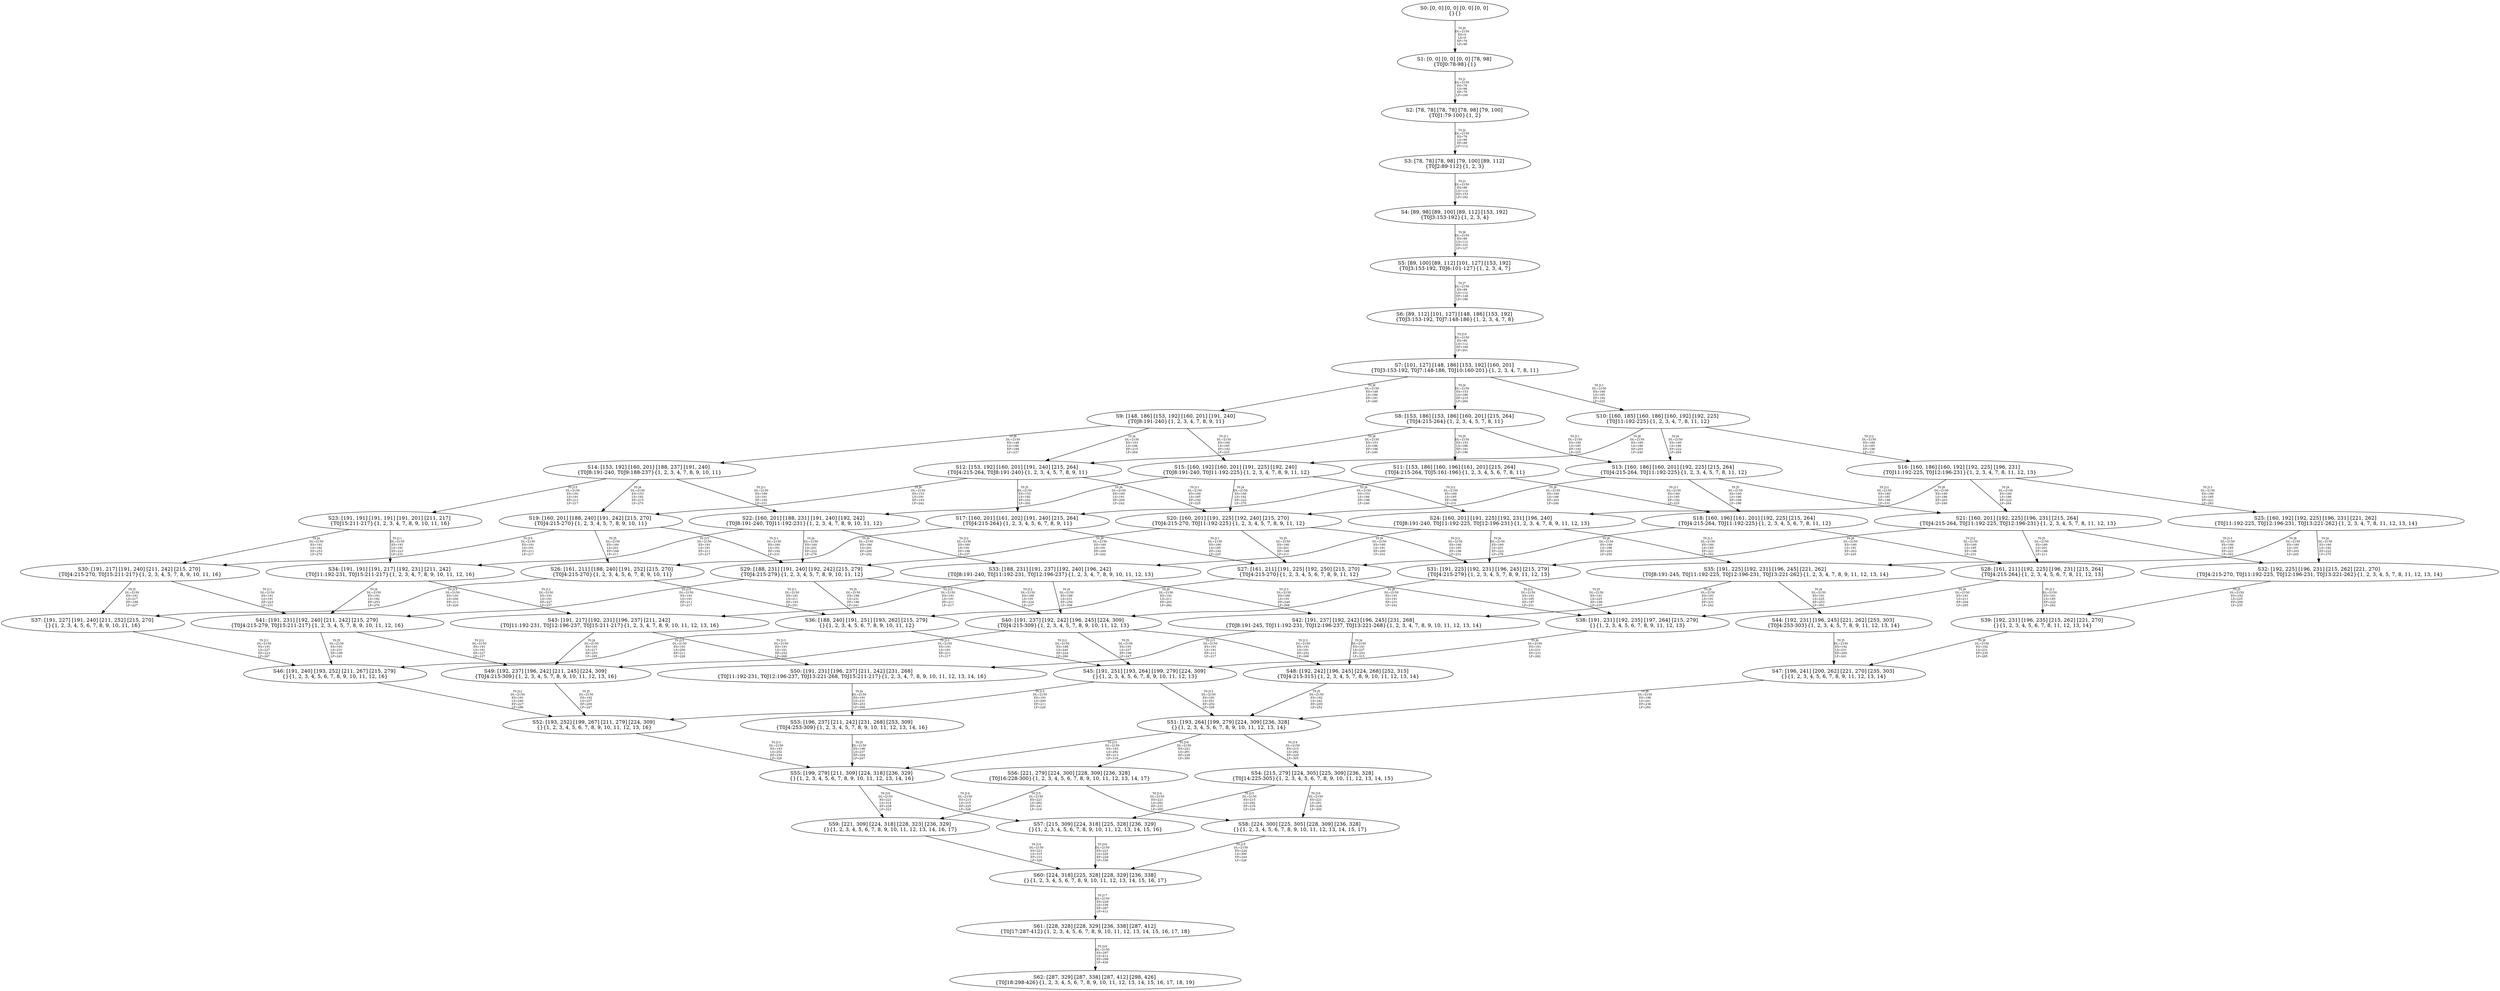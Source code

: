 digraph {
	S0[label="S0: [0, 0] [0, 0] [0, 0] [0, 0] \n{}{}"];
	S1[label="S1: [0, 0] [0, 0] [0, 0] [78, 98] \n{T0J0:78-98}{1}"];
	S2[label="S2: [78, 78] [78, 78] [78, 98] [79, 100] \n{T0J1:79-100}{1, 2}"];
	S3[label="S3: [78, 78] [78, 98] [79, 100] [89, 112] \n{T0J2:89-112}{1, 2, 3}"];
	S4[label="S4: [89, 98] [89, 100] [89, 112] [153, 192] \n{T0J3:153-192}{1, 2, 3, 4}"];
	S5[label="S5: [89, 100] [89, 112] [101, 127] [153, 192] \n{T0J3:153-192, T0J6:101-127}{1, 2, 3, 4, 7}"];
	S6[label="S6: [89, 112] [101, 127] [148, 186] [153, 192] \n{T0J3:153-192, T0J7:148-186}{1, 2, 3, 4, 7, 8}"];
	S7[label="S7: [101, 127] [148, 186] [153, 192] [160, 201] \n{T0J3:153-192, T0J7:148-186, T0J10:160-201}{1, 2, 3, 4, 7, 8, 11}"];
	S8[label="S8: [153, 186] [153, 186] [160, 201] [215, 264] \n{T0J4:215-264}{1, 2, 3, 4, 5, 7, 8, 11}"];
	S9[label="S9: [148, 186] [153, 192] [160, 201] [191, 240] \n{T0J8:191-240}{1, 2, 3, 4, 7, 8, 9, 11}"];
	S10[label="S10: [160, 185] [160, 186] [160, 192] [192, 225] \n{T0J11:192-225}{1, 2, 3, 4, 7, 8, 11, 12}"];
	S11[label="S11: [153, 186] [160, 196] [161, 201] [215, 264] \n{T0J4:215-264, T0J5:161-196}{1, 2, 3, 4, 5, 6, 7, 8, 11}"];
	S12[label="S12: [153, 192] [160, 201] [191, 240] [215, 264] \n{T0J4:215-264, T0J8:191-240}{1, 2, 3, 4, 5, 7, 8, 9, 11}"];
	S13[label="S13: [160, 186] [160, 201] [192, 225] [215, 264] \n{T0J4:215-264, T0J11:192-225}{1, 2, 3, 4, 5, 7, 8, 11, 12}"];
	S14[label="S14: [153, 192] [160, 201] [188, 237] [191, 240] \n{T0J8:191-240, T0J9:188-237}{1, 2, 3, 4, 7, 8, 9, 10, 11}"];
	S15[label="S15: [160, 192] [160, 201] [191, 225] [192, 240] \n{T0J8:191-240, T0J11:192-225}{1, 2, 3, 4, 7, 8, 9, 11, 12}"];
	S16[label="S16: [160, 186] [160, 192] [192, 225] [196, 231] \n{T0J11:192-225, T0J12:196-231}{1, 2, 3, 4, 7, 8, 11, 12, 13}"];
	S17[label="S17: [160, 201] [161, 202] [191, 240] [215, 264] \n{T0J4:215-264}{1, 2, 3, 4, 5, 6, 7, 8, 9, 11}"];
	S18[label="S18: [160, 196] [161, 201] [192, 225] [215, 264] \n{T0J4:215-264, T0J11:192-225}{1, 2, 3, 4, 5, 6, 7, 8, 11, 12}"];
	S19[label="S19: [160, 201] [188, 240] [191, 242] [215, 270] \n{T0J4:215-270}{1, 2, 3, 4, 5, 7, 8, 9, 10, 11}"];
	S20[label="S20: [160, 201] [191, 225] [192, 240] [215, 270] \n{T0J4:215-270, T0J11:192-225}{1, 2, 3, 4, 5, 7, 8, 9, 11, 12}"];
	S21[label="S21: [160, 201] [192, 225] [196, 231] [215, 264] \n{T0J4:215-264, T0J11:192-225, T0J12:196-231}{1, 2, 3, 4, 5, 7, 8, 11, 12, 13}"];
	S22[label="S22: [160, 201] [188, 231] [191, 240] [192, 242] \n{T0J8:191-240, T0J11:192-231}{1, 2, 3, 4, 7, 8, 9, 10, 11, 12}"];
	S23[label="S23: [191, 191] [191, 191] [191, 201] [211, 217] \n{T0J15:211-217}{1, 2, 3, 4, 7, 8, 9, 10, 11, 16}"];
	S24[label="S24: [160, 201] [191, 225] [192, 231] [196, 240] \n{T0J8:191-240, T0J11:192-225, T0J12:196-231}{1, 2, 3, 4, 7, 8, 9, 11, 12, 13}"];
	S25[label="S25: [160, 192] [192, 225] [196, 231] [221, 262] \n{T0J11:192-225, T0J12:196-231, T0J13:221-262}{1, 2, 3, 4, 7, 8, 11, 12, 13, 14}"];
	S26[label="S26: [161, 211] [188, 240] [191, 252] [215, 270] \n{T0J4:215-270}{1, 2, 3, 4, 5, 6, 7, 8, 9, 10, 11}"];
	S27[label="S27: [161, 211] [191, 225] [192, 250] [215, 270] \n{T0J4:215-270}{1, 2, 3, 4, 5, 6, 7, 8, 9, 11, 12}"];
	S28[label="S28: [161, 211] [192, 225] [196, 231] [215, 264] \n{T0J4:215-264}{1, 2, 3, 4, 5, 6, 7, 8, 11, 12, 13}"];
	S29[label="S29: [188, 231] [191, 240] [192, 242] [215, 279] \n{T0J4:215-279}{1, 2, 3, 4, 5, 7, 8, 9, 10, 11, 12}"];
	S30[label="S30: [191, 217] [191, 240] [211, 242] [215, 270] \n{T0J4:215-270, T0J15:211-217}{1, 2, 3, 4, 5, 7, 8, 9, 10, 11, 16}"];
	S31[label="S31: [191, 225] [192, 231] [196, 245] [215, 279] \n{T0J4:215-279}{1, 2, 3, 4, 5, 7, 8, 9, 11, 12, 13}"];
	S32[label="S32: [192, 225] [196, 231] [215, 262] [221, 270] \n{T0J4:215-270, T0J11:192-225, T0J12:196-231, T0J13:221-262}{1, 2, 3, 4, 5, 7, 8, 11, 12, 13, 14}"];
	S33[label="S33: [188, 231] [191, 237] [192, 240] [196, 242] \n{T0J8:191-240, T0J11:192-231, T0J12:196-237}{1, 2, 3, 4, 7, 8, 9, 10, 11, 12, 13}"];
	S34[label="S34: [191, 191] [191, 217] [192, 231] [211, 242] \n{T0J11:192-231, T0J15:211-217}{1, 2, 3, 4, 7, 8, 9, 10, 11, 12, 16}"];
	S35[label="S35: [191, 225] [192, 231] [196, 245] [221, 262] \n{T0J8:191-245, T0J11:192-225, T0J12:196-231, T0J13:221-262}{1, 2, 3, 4, 7, 8, 9, 11, 12, 13, 14}"];
	S36[label="S36: [188, 240] [191, 251] [193, 262] [215, 279] \n{}{1, 2, 3, 4, 5, 6, 7, 8, 9, 10, 11, 12}"];
	S37[label="S37: [191, 227] [191, 240] [211, 252] [215, 270] \n{}{1, 2, 3, 4, 5, 6, 7, 8, 9, 10, 11, 16}"];
	S38[label="S38: [191, 231] [192, 235] [197, 264] [215, 279] \n{}{1, 2, 3, 4, 5, 6, 7, 8, 9, 11, 12, 13}"];
	S39[label="S39: [192, 231] [196, 235] [215, 262] [221, 270] \n{}{1, 2, 3, 4, 5, 6, 7, 8, 11, 12, 13, 14}"];
	S40[label="S40: [191, 237] [192, 242] [196, 245] [224, 309] \n{T0J4:215-309}{1, 2, 3, 4, 5, 7, 8, 9, 10, 11, 12, 13}"];
	S41[label="S41: [191, 231] [192, 240] [211, 242] [215, 279] \n{T0J4:215-279, T0J15:211-217}{1, 2, 3, 4, 5, 7, 8, 9, 10, 11, 12, 16}"];
	S42[label="S42: [191, 237] [192, 242] [196, 245] [231, 268] \n{T0J8:191-245, T0J11:192-231, T0J12:196-237, T0J13:221-268}{1, 2, 3, 4, 7, 8, 9, 10, 11, 12, 13, 14}"];
	S43[label="S43: [191, 217] [192, 231] [196, 237] [211, 242] \n{T0J11:192-231, T0J12:196-237, T0J15:211-217}{1, 2, 3, 4, 7, 8, 9, 10, 11, 12, 13, 16}"];
	S44[label="S44: [192, 231] [196, 245] [221, 262] [253, 303] \n{T0J4:253-303}{1, 2, 3, 4, 5, 7, 8, 9, 11, 12, 13, 14}"];
	S45[label="S45: [191, 251] [193, 264] [199, 279] [224, 309] \n{}{1, 2, 3, 4, 5, 6, 7, 8, 9, 10, 11, 12, 13}"];
	S46[label="S46: [191, 240] [193, 252] [211, 267] [215, 279] \n{}{1, 2, 3, 4, 5, 6, 7, 8, 9, 10, 11, 12, 16}"];
	S47[label="S47: [196, 241] [200, 262] [221, 270] [235, 303] \n{}{1, 2, 3, 4, 5, 6, 7, 8, 9, 11, 12, 13, 14}"];
	S48[label="S48: [192, 242] [196, 245] [224, 268] [252, 315] \n{T0J4:215-315}{1, 2, 3, 4, 5, 7, 8, 9, 10, 11, 12, 13, 14}"];
	S49[label="S49: [192, 237] [196, 242] [211, 245] [224, 309] \n{T0J4:215-309}{1, 2, 3, 4, 5, 7, 8, 9, 10, 11, 12, 13, 16}"];
	S50[label="S50: [191, 231] [196, 237] [211, 242] [231, 268] \n{T0J11:192-231, T0J12:196-237, T0J13:221-268, T0J15:211-217}{1, 2, 3, 4, 7, 8, 9, 10, 11, 12, 13, 14, 16}"];
	S51[label="S51: [193, 264] [199, 279] [224, 309] [236, 328] \n{}{1, 2, 3, 4, 5, 6, 7, 8, 9, 10, 11, 12, 13, 14}"];
	S52[label="S52: [193, 252] [199, 267] [211, 279] [224, 309] \n{}{1, 2, 3, 4, 5, 6, 7, 8, 9, 10, 11, 12, 13, 16}"];
	S53[label="S53: [196, 237] [211, 242] [231, 268] [253, 309] \n{T0J4:253-309}{1, 2, 3, 4, 5, 7, 8, 9, 10, 11, 12, 13, 14, 16}"];
	S54[label="S54: [215, 279] [224, 305] [225, 309] [236, 328] \n{T0J14:225-305}{1, 2, 3, 4, 5, 6, 7, 8, 9, 10, 11, 12, 13, 14, 15}"];
	S55[label="S55: [199, 279] [211, 309] [224, 318] [236, 329] \n{}{1, 2, 3, 4, 5, 6, 7, 8, 9, 10, 11, 12, 13, 14, 16}"];
	S56[label="S56: [221, 279] [224, 300] [228, 309] [236, 328] \n{T0J16:228-300}{1, 2, 3, 4, 5, 6, 7, 8, 9, 10, 11, 12, 13, 14, 17}"];
	S57[label="S57: [215, 309] [224, 318] [225, 328] [236, 329] \n{}{1, 2, 3, 4, 5, 6, 7, 8, 9, 10, 11, 12, 13, 14, 15, 16}"];
	S58[label="S58: [224, 300] [225, 305] [228, 309] [236, 328] \n{}{1, 2, 3, 4, 5, 6, 7, 8, 9, 10, 11, 12, 13, 14, 15, 17}"];
	S59[label="S59: [221, 309] [224, 318] [228, 323] [236, 329] \n{}{1, 2, 3, 4, 5, 6, 7, 8, 9, 10, 11, 12, 13, 14, 16, 17}"];
	S60[label="S60: [224, 318] [225, 328] [228, 329] [236, 338] \n{}{1, 2, 3, 4, 5, 6, 7, 8, 9, 10, 11, 12, 13, 14, 15, 16, 17}"];
	S61[label="S61: [228, 328] [228, 329] [236, 338] [287, 412] \n{T0J17:287-412}{1, 2, 3, 4, 5, 6, 7, 8, 9, 10, 11, 12, 13, 14, 15, 16, 17, 18}"];
	S62[label="S62: [287, 329] [287, 338] [287, 412] [298, 426] \n{T0J18:298-426}{1, 2, 3, 4, 5, 6, 7, 8, 9, 10, 11, 12, 13, 14, 15, 16, 17, 18, 19}"];
	S0 -> S1[label="T0 J0\nDL=2150\nES=0\nLS=0\nEF=78\nLF=98",fontsize=8];
	S1 -> S2[label="T0 J1\nDL=2150\nES=78\nLS=98\nEF=79\nLF=100",fontsize=8];
	S2 -> S3[label="T0 J2\nDL=2150\nES=78\nLS=98\nEF=89\nLF=112",fontsize=8];
	S3 -> S4[label="T0 J3\nDL=2150\nES=89\nLS=112\nEF=153\nLF=192",fontsize=8];
	S4 -> S5[label="T0 J6\nDL=2150\nES=89\nLS=112\nEF=101\nLF=127",fontsize=8];
	S5 -> S6[label="T0 J7\nDL=2150\nES=89\nLS=112\nEF=148\nLF=186",fontsize=8];
	S6 -> S7[label="T0 J10\nDL=2150\nES=89\nLS=112\nEF=160\nLF=201",fontsize=8];
	S7 -> S8[label="T0 J4\nDL=2150\nES=153\nLS=186\nEF=215\nLF=264",fontsize=8];
	S7 -> S9[label="T0 J8\nDL=2150\nES=148\nLS=186\nEF=191\nLF=240",fontsize=8];
	S7 -> S10[label="T0 J11\nDL=2150\nES=160\nLS=185\nEF=192\nLF=225",fontsize=8];
	S8 -> S11[label="T0 J5\nDL=2150\nES=153\nLS=186\nEF=161\nLF=196",fontsize=8];
	S8 -> S12[label="T0 J8\nDL=2150\nES=153\nLS=186\nEF=196\nLF=240",fontsize=8];
	S8 -> S13[label="T0 J11\nDL=2150\nES=160\nLS=185\nEF=192\nLF=225",fontsize=8];
	S9 -> S12[label="T0 J4\nDL=2150\nES=153\nLS=186\nEF=215\nLF=264",fontsize=8];
	S9 -> S14[label="T0 J9\nDL=2150\nES=148\nLS=186\nEF=188\nLF=237",fontsize=8];
	S9 -> S15[label="T0 J11\nDL=2150\nES=160\nLS=185\nEF=192\nLF=225",fontsize=8];
	S10 -> S13[label="T0 J4\nDL=2150\nES=160\nLS=186\nEF=222\nLF=264",fontsize=8];
	S10 -> S15[label="T0 J8\nDL=2150\nES=160\nLS=186\nEF=203\nLF=240",fontsize=8];
	S10 -> S16[label="T0 J12\nDL=2150\nES=160\nLS=185\nEF=196\nLF=231",fontsize=8];
	S11 -> S17[label="T0 J8\nDL=2150\nES=153\nLS=186\nEF=196\nLF=240",fontsize=8];
	S11 -> S18[label="T0 J11\nDL=2150\nES=160\nLS=185\nEF=192\nLF=225",fontsize=8];
	S12 -> S17[label="T0 J5\nDL=2150\nES=153\nLS=192\nEF=161\nLF=202",fontsize=8];
	S12 -> S19[label="T0 J9\nDL=2150\nES=153\nLS=191\nEF=193\nLF=242",fontsize=8];
	S12 -> S20[label="T0 J11\nDL=2150\nES=160\nLS=185\nEF=192\nLF=225",fontsize=8];
	S13 -> S18[label="T0 J5\nDL=2150\nES=160\nLS=186\nEF=168\nLF=196",fontsize=8];
	S13 -> S20[label="T0 J8\nDL=2150\nES=160\nLS=186\nEF=203\nLF=240",fontsize=8];
	S13 -> S21[label="T0 J12\nDL=2150\nES=160\nLS=185\nEF=196\nLF=231",fontsize=8];
	S14 -> S19[label="T0 J4\nDL=2150\nES=153\nLS=192\nEF=215\nLF=270",fontsize=8];
	S14 -> S22[label="T0 J11\nDL=2150\nES=160\nLS=191\nEF=192\nLF=231",fontsize=8];
	S14 -> S23[label="T0 J15\nDL=2150\nES=191\nLS=191\nEF=211\nLF=217",fontsize=8];
	S15 -> S20[label="T0 J4\nDL=2150\nES=160\nLS=192\nEF=222\nLF=270",fontsize=8];
	S15 -> S22[label="T0 J9\nDL=2150\nES=160\nLS=191\nEF=200\nLF=242",fontsize=8];
	S15 -> S24[label="T0 J12\nDL=2150\nES=160\nLS=185\nEF=196\nLF=231",fontsize=8];
	S16 -> S21[label="T0 J4\nDL=2150\nES=160\nLS=186\nEF=222\nLF=264",fontsize=8];
	S16 -> S24[label="T0 J8\nDL=2150\nES=160\nLS=186\nEF=203\nLF=240",fontsize=8];
	S16 -> S25[label="T0 J13\nDL=2150\nES=160\nLS=185\nEF=221\nLF=262",fontsize=8];
	S17 -> S26[label="T0 J9\nDL=2150\nES=160\nLS=201\nEF=200\nLF=252",fontsize=8];
	S17 -> S27[label="T0 J11\nDL=2150\nES=160\nLS=185\nEF=192\nLF=225",fontsize=8];
	S18 -> S27[label="T0 J8\nDL=2150\nES=160\nLS=196\nEF=203\nLF=250",fontsize=8];
	S18 -> S28[label="T0 J12\nDL=2150\nES=160\nLS=185\nEF=196\nLF=231",fontsize=8];
	S19 -> S26[label="T0 J5\nDL=2150\nES=160\nLS=201\nEF=168\nLF=211",fontsize=8];
	S19 -> S29[label="T0 J11\nDL=2150\nES=160\nLS=191\nEF=192\nLF=231",fontsize=8];
	S19 -> S30[label="T0 J15\nDL=2150\nES=191\nLS=191\nEF=211\nLF=217",fontsize=8];
	S20 -> S27[label="T0 J5\nDL=2150\nES=160\nLS=201\nEF=168\nLF=211",fontsize=8];
	S20 -> S29[label="T0 J9\nDL=2150\nES=160\nLS=191\nEF=200\nLF=242",fontsize=8];
	S20 -> S31[label="T0 J12\nDL=2150\nES=160\nLS=185\nEF=196\nLF=231",fontsize=8];
	S21 -> S28[label="T0 J5\nDL=2150\nES=160\nLS=201\nEF=168\nLF=211",fontsize=8];
	S21 -> S31[label="T0 J8\nDL=2150\nES=160\nLS=191\nEF=203\nLF=245",fontsize=8];
	S21 -> S32[label="T0 J13\nDL=2150\nES=160\nLS=185\nEF=221\nLF=262",fontsize=8];
	S22 -> S29[label="T0 J4\nDL=2150\nES=160\nLS=201\nEF=222\nLF=279",fontsize=8];
	S22 -> S33[label="T0 J12\nDL=2150\nES=160\nLS=191\nEF=196\nLF=237",fontsize=8];
	S22 -> S34[label="T0 J15\nDL=2150\nES=191\nLS=191\nEF=211\nLF=217",fontsize=8];
	S23 -> S30[label="T0 J4\nDL=2150\nES=191\nLS=192\nEF=253\nLF=270",fontsize=8];
	S23 -> S34[label="T0 J11\nDL=2150\nES=191\nLS=191\nEF=223\nLF=231",fontsize=8];
	S24 -> S31[label="T0 J4\nDL=2150\nES=160\nLS=201\nEF=222\nLF=279",fontsize=8];
	S24 -> S33[label="T0 J9\nDL=2150\nES=160\nLS=191\nEF=200\nLF=242",fontsize=8];
	S24 -> S35[label="T0 J13\nDL=2150\nES=160\nLS=185\nEF=221\nLF=262",fontsize=8];
	S25 -> S32[label="T0 J4\nDL=2150\nES=160\nLS=192\nEF=222\nLF=270",fontsize=8];
	S25 -> S35[label="T0 J8\nDL=2150\nES=160\nLS=191\nEF=203\nLF=245",fontsize=8];
	S26 -> S36[label="T0 J11\nDL=2150\nES=161\nLS=211\nEF=193\nLF=251",fontsize=8];
	S26 -> S37[label="T0 J15\nDL=2150\nES=191\nLS=200\nEF=211\nLF=226",fontsize=8];
	S27 -> S36[label="T0 J9\nDL=2150\nES=161\nLS=211\nEF=201\nLF=262",fontsize=8];
	S27 -> S38[label="T0 J12\nDL=2150\nES=161\nLS=185\nEF=197\nLF=231",fontsize=8];
	S28 -> S38[label="T0 J8\nDL=2150\nES=161\nLS=211\nEF=204\nLF=265",fontsize=8];
	S28 -> S39[label="T0 J13\nDL=2150\nES=161\nLS=185\nEF=222\nLF=262",fontsize=8];
	S29 -> S36[label="T0 J5\nDL=2150\nES=188\nLS=231\nEF=196\nLF=241",fontsize=8];
	S29 -> S40[label="T0 J12\nDL=2150\nES=188\nLS=191\nEF=224\nLF=237",fontsize=8];
	S29 -> S41[label="T0 J15\nDL=2150\nES=191\nLS=191\nEF=211\nLF=217",fontsize=8];
	S30 -> S37[label="T0 J5\nDL=2150\nES=191\nLS=217\nEF=199\nLF=227",fontsize=8];
	S30 -> S41[label="T0 J11\nDL=2150\nES=191\nLS=191\nEF=223\nLF=231",fontsize=8];
	S31 -> S38[label="T0 J5\nDL=2150\nES=191\nLS=225\nEF=199\nLF=235",fontsize=8];
	S31 -> S40[label="T0 J9\nDL=2150\nES=191\nLS=191\nEF=231\nLF=242",fontsize=8];
	S32 -> S39[label="T0 J5\nDL=2150\nES=192\nLS=225\nEF=200\nLF=235",fontsize=8];
	S33 -> S40[label="T0 J4\nDL=2150\nES=188\nLS=231\nEF=250\nLF=309",fontsize=8];
	S33 -> S42[label="T0 J13\nDL=2150\nES=188\nLS=191\nEF=249\nLF=268",fontsize=8];
	S33 -> S43[label="T0 J15\nDL=2150\nES=191\nLS=191\nEF=211\nLF=217",fontsize=8];
	S34 -> S41[label="T0 J4\nDL=2150\nES=191\nLS=192\nEF=253\nLF=270",fontsize=8];
	S34 -> S43[label="T0 J12\nDL=2150\nES=191\nLS=191\nEF=227\nLF=237",fontsize=8];
	S35 -> S44[label="T0 J4\nDL=2150\nES=191\nLS=225\nEF=253\nLF=303",fontsize=8];
	S35 -> S42[label="T0 J9\nDL=2150\nES=191\nLS=191\nEF=231\nLF=242",fontsize=8];
	S36 -> S45[label="T0 J12\nDL=2150\nES=188\nLS=240\nEF=224\nLF=286",fontsize=8];
	S36 -> S46[label="T0 J15\nDL=2150\nES=191\nLS=200\nEF=211\nLF=226",fontsize=8];
	S37 -> S46[label="T0 J11\nDL=2150\nES=191\nLS=227\nEF=223\nLF=267",fontsize=8];
	S38 -> S45[label="T0 J9\nDL=2150\nES=191\nLS=231\nEF=231\nLF=282",fontsize=8];
	S39 -> S47[label="T0 J8\nDL=2150\nES=192\nLS=231\nEF=235\nLF=285",fontsize=8];
	S40 -> S45[label="T0 J5\nDL=2150\nES=191\nLS=237\nEF=199\nLF=247",fontsize=8];
	S40 -> S48[label="T0 J13\nDL=2150\nES=191\nLS=191\nEF=252\nLF=268",fontsize=8];
	S40 -> S49[label="T0 J15\nDL=2150\nES=191\nLS=191\nEF=211\nLF=217",fontsize=8];
	S41 -> S46[label="T0 J5\nDL=2150\nES=191\nLS=231\nEF=199\nLF=241",fontsize=8];
	S41 -> S49[label="T0 J12\nDL=2150\nES=191\nLS=191\nEF=227\nLF=237",fontsize=8];
	S42 -> S48[label="T0 J4\nDL=2150\nES=191\nLS=237\nEF=253\nLF=315",fontsize=8];
	S42 -> S50[label="T0 J15\nDL=2150\nES=191\nLS=191\nEF=211\nLF=217",fontsize=8];
	S43 -> S49[label="T0 J4\nDL=2150\nES=191\nLS=217\nEF=253\nLF=295",fontsize=8];
	S43 -> S50[label="T0 J13\nDL=2150\nES=191\nLS=191\nEF=252\nLF=268",fontsize=8];
	S44 -> S47[label="T0 J5\nDL=2150\nES=192\nLS=231\nEF=200\nLF=241",fontsize=8];
	S45 -> S51[label="T0 J13\nDL=2150\nES=191\nLS=251\nEF=252\nLF=328",fontsize=8];
	S45 -> S52[label="T0 J15\nDL=2150\nES=191\nLS=200\nEF=211\nLF=226",fontsize=8];
	S46 -> S52[label="T0 J12\nDL=2150\nES=191\nLS=240\nEF=227\nLF=286",fontsize=8];
	S47 -> S51[label="T0 J9\nDL=2150\nES=196\nLS=241\nEF=236\nLF=292",fontsize=8];
	S48 -> S51[label="T0 J5\nDL=2150\nES=192\nLS=242\nEF=200\nLF=252",fontsize=8];
	S49 -> S52[label="T0 J5\nDL=2150\nES=192\nLS=237\nEF=200\nLF=247",fontsize=8];
	S50 -> S53[label="T0 J4\nDL=2150\nES=191\nLS=231\nEF=253\nLF=309",fontsize=8];
	S51 -> S54[label="T0 J14\nDL=2150\nES=215\nLS=292\nEF=225\nLF=305",fontsize=8];
	S51 -> S55[label="T0 J15\nDL=2150\nES=193\nLS=292\nEF=213\nLF=318",fontsize=8];
	S51 -> S56[label="T0 J16\nDL=2150\nES=221\nLS=291\nEF=228\nLF=300",fontsize=8];
	S52 -> S55[label="T0 J13\nDL=2150\nES=193\nLS=252\nEF=254\nLF=329",fontsize=8];
	S53 -> S55[label="T0 J5\nDL=2150\nES=196\nLS=237\nEF=204\nLF=247",fontsize=8];
	S54 -> S57[label="T0 J15\nDL=2150\nES=215\nLS=292\nEF=235\nLF=318",fontsize=8];
	S54 -> S58[label="T0 J16\nDL=2150\nES=221\nLS=291\nEF=228\nLF=300",fontsize=8];
	S55 -> S57[label="T0 J14\nDL=2150\nES=215\nLS=315\nEF=225\nLF=328",fontsize=8];
	S55 -> S59[label="T0 J16\nDL=2150\nES=221\nLS=314\nEF=228\nLF=323",fontsize=8];
	S56 -> S58[label="T0 J14\nDL=2150\nES=221\nLS=292\nEF=231\nLF=305",fontsize=8];
	S56 -> S59[label="T0 J15\nDL=2150\nES=221\nLS=292\nEF=241\nLF=318",fontsize=8];
	S57 -> S60[label="T0 J16\nDL=2150\nES=221\nLS=329\nEF=228\nLF=338",fontsize=8];
	S58 -> S60[label="T0 J15\nDL=2150\nES=224\nLS=300\nEF=244\nLF=326",fontsize=8];
	S59 -> S60[label="T0 J14\nDL=2150\nES=221\nLS=315\nEF=231\nLF=328",fontsize=8];
	S60 -> S61[label="T0 J17\nDL=2150\nES=228\nLS=338\nEF=287\nLF=412",fontsize=8];
	S61 -> S62[label="T0 J18\nDL=2150\nES=287\nLS=412\nEF=298\nLF=426",fontsize=8];
}
